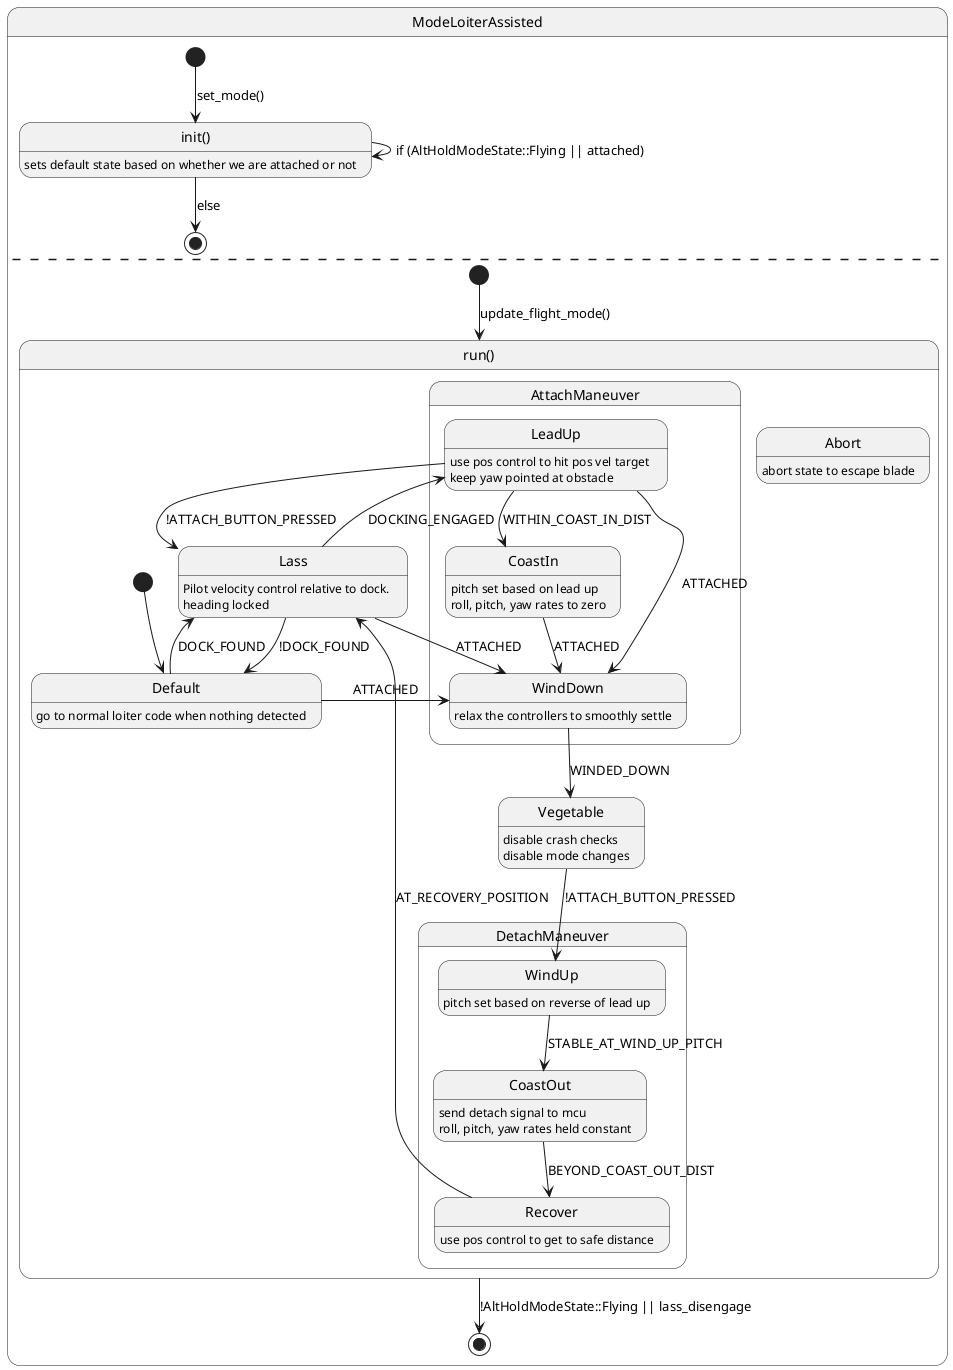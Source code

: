 @startuml Lass State Machine


state ModeLoiterAssisted {

' States
state "init()" as init: \
sets default state based on whether we are attached or not

' Transitions
[*] --> init : set_mode()
init --> [*] : else
init --> init : if (AltHoldModeState::Flying || attached)

' ==========================
--

state "run()" as run{

' States
state Lass: \
Pilot velocity control relative to dock. \n\
heading locked

State AttachManeuver {
State LeadUp: \
use pos control to hit pos vel target \n\
keep yaw pointed at obstacle

State CoastIn: \
pitch set based on lead up \n\
roll, pitch, yaw rates to zero

State WindDown: \
relax the controllers to smoothly settle
}


state Vegetable: \
disable crash checks \n\
disable mode changes 

State DetachManeuver {
State WindUp: \
pitch set based on reverse of lead up

State CoastOut: \
send detach signal to mcu \n\
roll, pitch, yaw rates held constant

State Recover: \
use pos control to get to safe distance
}

State Default: \
go to normal loiter code when nothing detected

State Abort: \
abort state to escape blade


' Transitions
[*] --> Default
Default --> Lass : DOCK_FOUND
Default --> WindDown : ATTACHED
Lass --> Default : !DOCK_FOUND
Lass --> LeadUp : DOCKING_ENGAGED
Lass --> WindDown : ATTACHED
LeadUp --> CoastIn : WITHIN_COAST_IN_DIST
LeadUp --> WindDown : ATTACHED
LeadUp --> Lass : !ATTACH_BUTTON_PRESSED
CoastIn --> WindDown : ATTACHED
' CoastIn --> Abort : FALLING
WindDown --> Vegetable : WINDED_DOWN
' WindDown --> Abort : FALLING
Vegetable --> WindUp : !ATTACH_BUTTON_PRESSED
WindUp --> CoastOut : STABLE_AT_WIND_UP_PITCH
CoastOut --> Recover : BEYOND_COAST_OUT_DIST
Recover --> Lass : AT_RECOVERY_POSITION
}

[*] --> run : update_flight_mode()
run --> [*] : !AltHoldModeState::Flying || lass_disengage
}



@enduml

' https://plantuml.com/state-diagram
